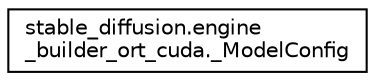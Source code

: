 digraph "Graphical Class Hierarchy"
{
 // LATEX_PDF_SIZE
  edge [fontname="Helvetica",fontsize="10",labelfontname="Helvetica",labelfontsize="10"];
  node [fontname="Helvetica",fontsize="10",shape=record];
  rankdir="LR";
  Node0 [label="stable_diffusion.engine\l_builder_ort_cuda._ModelConfig",height=0.2,width=0.4,color="black", fillcolor="white", style="filled",URL="$classstable__diffusion_1_1engine__builder__ort__cuda_1_1__ModelConfig.html",tooltip=" "];
}
